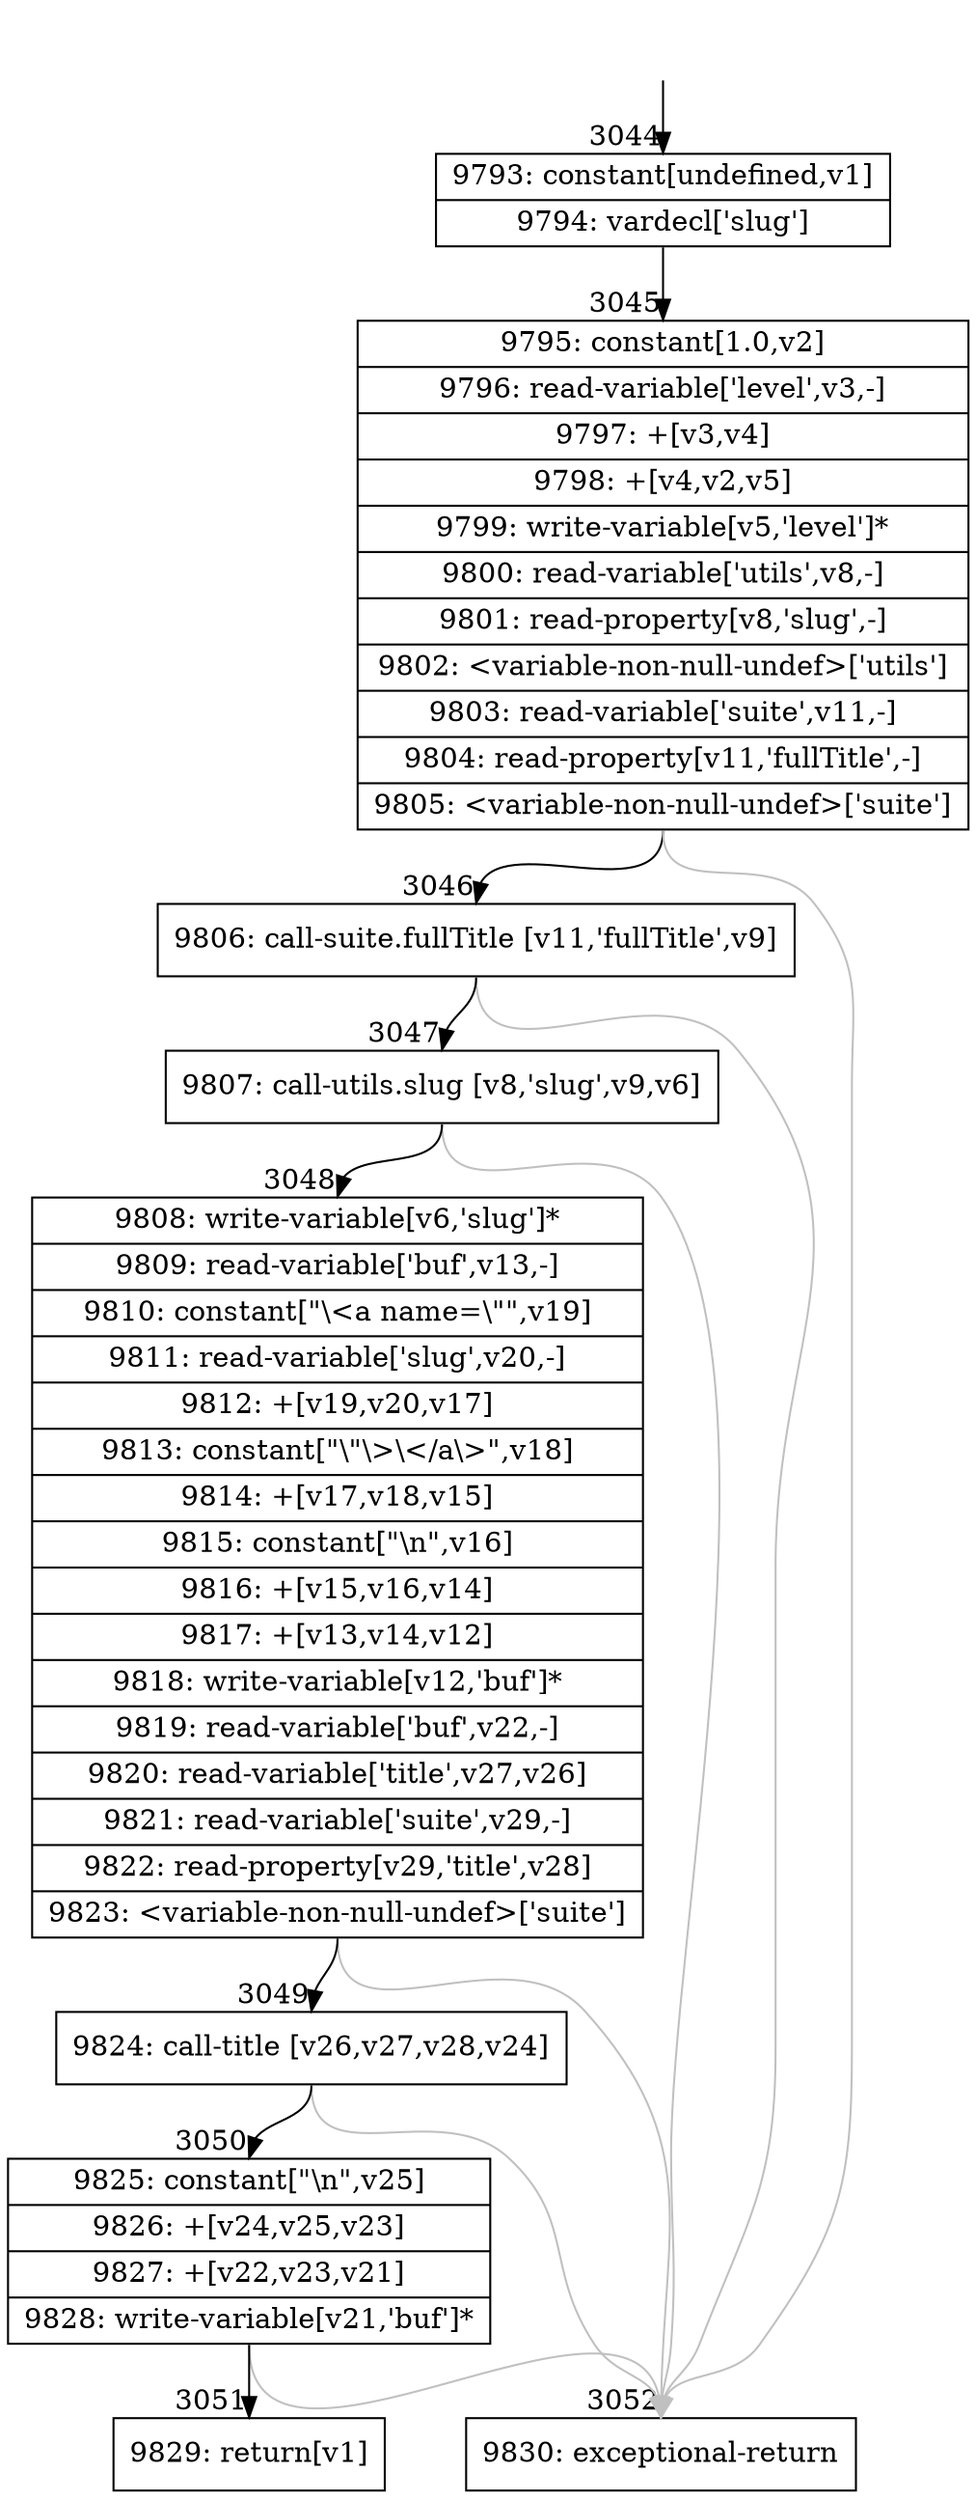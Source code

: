 digraph {
rankdir="TD"
BB_entry271[shape=none,label=""];
BB_entry271 -> BB3044 [tailport=s, headport=n, headlabel="    3044"]
BB3044 [shape=record label="{9793: constant[undefined,v1]|9794: vardecl['slug']}" ] 
BB3044 -> BB3045 [tailport=s, headport=n, headlabel="      3045"]
BB3045 [shape=record label="{9795: constant[1.0,v2]|9796: read-variable['level',v3,-]|9797: +[v3,v4]|9798: +[v4,v2,v5]|9799: write-variable[v5,'level']*|9800: read-variable['utils',v8,-]|9801: read-property[v8,'slug',-]|9802: \<variable-non-null-undef\>['utils']|9803: read-variable['suite',v11,-]|9804: read-property[v11,'fullTitle',-]|9805: \<variable-non-null-undef\>['suite']}" ] 
BB3045 -> BB3046 [tailport=s, headport=n, headlabel="      3046"]
BB3045 -> BB3052 [tailport=s, headport=n, color=gray, headlabel="      3052"]
BB3046 [shape=record label="{9806: call-suite.fullTitle [v11,'fullTitle',v9]}" ] 
BB3046 -> BB3047 [tailport=s, headport=n, headlabel="      3047"]
BB3046 -> BB3052 [tailport=s, headport=n, color=gray]
BB3047 [shape=record label="{9807: call-utils.slug [v8,'slug',v9,v6]}" ] 
BB3047 -> BB3048 [tailport=s, headport=n, headlabel="      3048"]
BB3047 -> BB3052 [tailport=s, headport=n, color=gray]
BB3048 [shape=record label="{9808: write-variable[v6,'slug']*|9809: read-variable['buf',v13,-]|9810: constant[\"\\\<a name=\\\"\",v19]|9811: read-variable['slug',v20,-]|9812: +[v19,v20,v17]|9813: constant[\"\\\"\\\>\\\</a\\\>\",v18]|9814: +[v17,v18,v15]|9815: constant[\"\\n\",v16]|9816: +[v15,v16,v14]|9817: +[v13,v14,v12]|9818: write-variable[v12,'buf']*|9819: read-variable['buf',v22,-]|9820: read-variable['title',v27,v26]|9821: read-variable['suite',v29,-]|9822: read-property[v29,'title',v28]|9823: \<variable-non-null-undef\>['suite']}" ] 
BB3048 -> BB3049 [tailport=s, headport=n, headlabel="      3049"]
BB3048 -> BB3052 [tailport=s, headport=n, color=gray]
BB3049 [shape=record label="{9824: call-title [v26,v27,v28,v24]}" ] 
BB3049 -> BB3050 [tailport=s, headport=n, headlabel="      3050"]
BB3049 -> BB3052 [tailport=s, headport=n, color=gray]
BB3050 [shape=record label="{9825: constant[\"\\n\",v25]|9826: +[v24,v25,v23]|9827: +[v22,v23,v21]|9828: write-variable[v21,'buf']*}" ] 
BB3050 -> BB3051 [tailport=s, headport=n, headlabel="      3051"]
BB3050 -> BB3052 [tailport=s, headport=n, color=gray]
BB3051 [shape=record label="{9829: return[v1]}" ] 
BB3052 [shape=record label="{9830: exceptional-return}" ] 
//#$~ 3532
}
